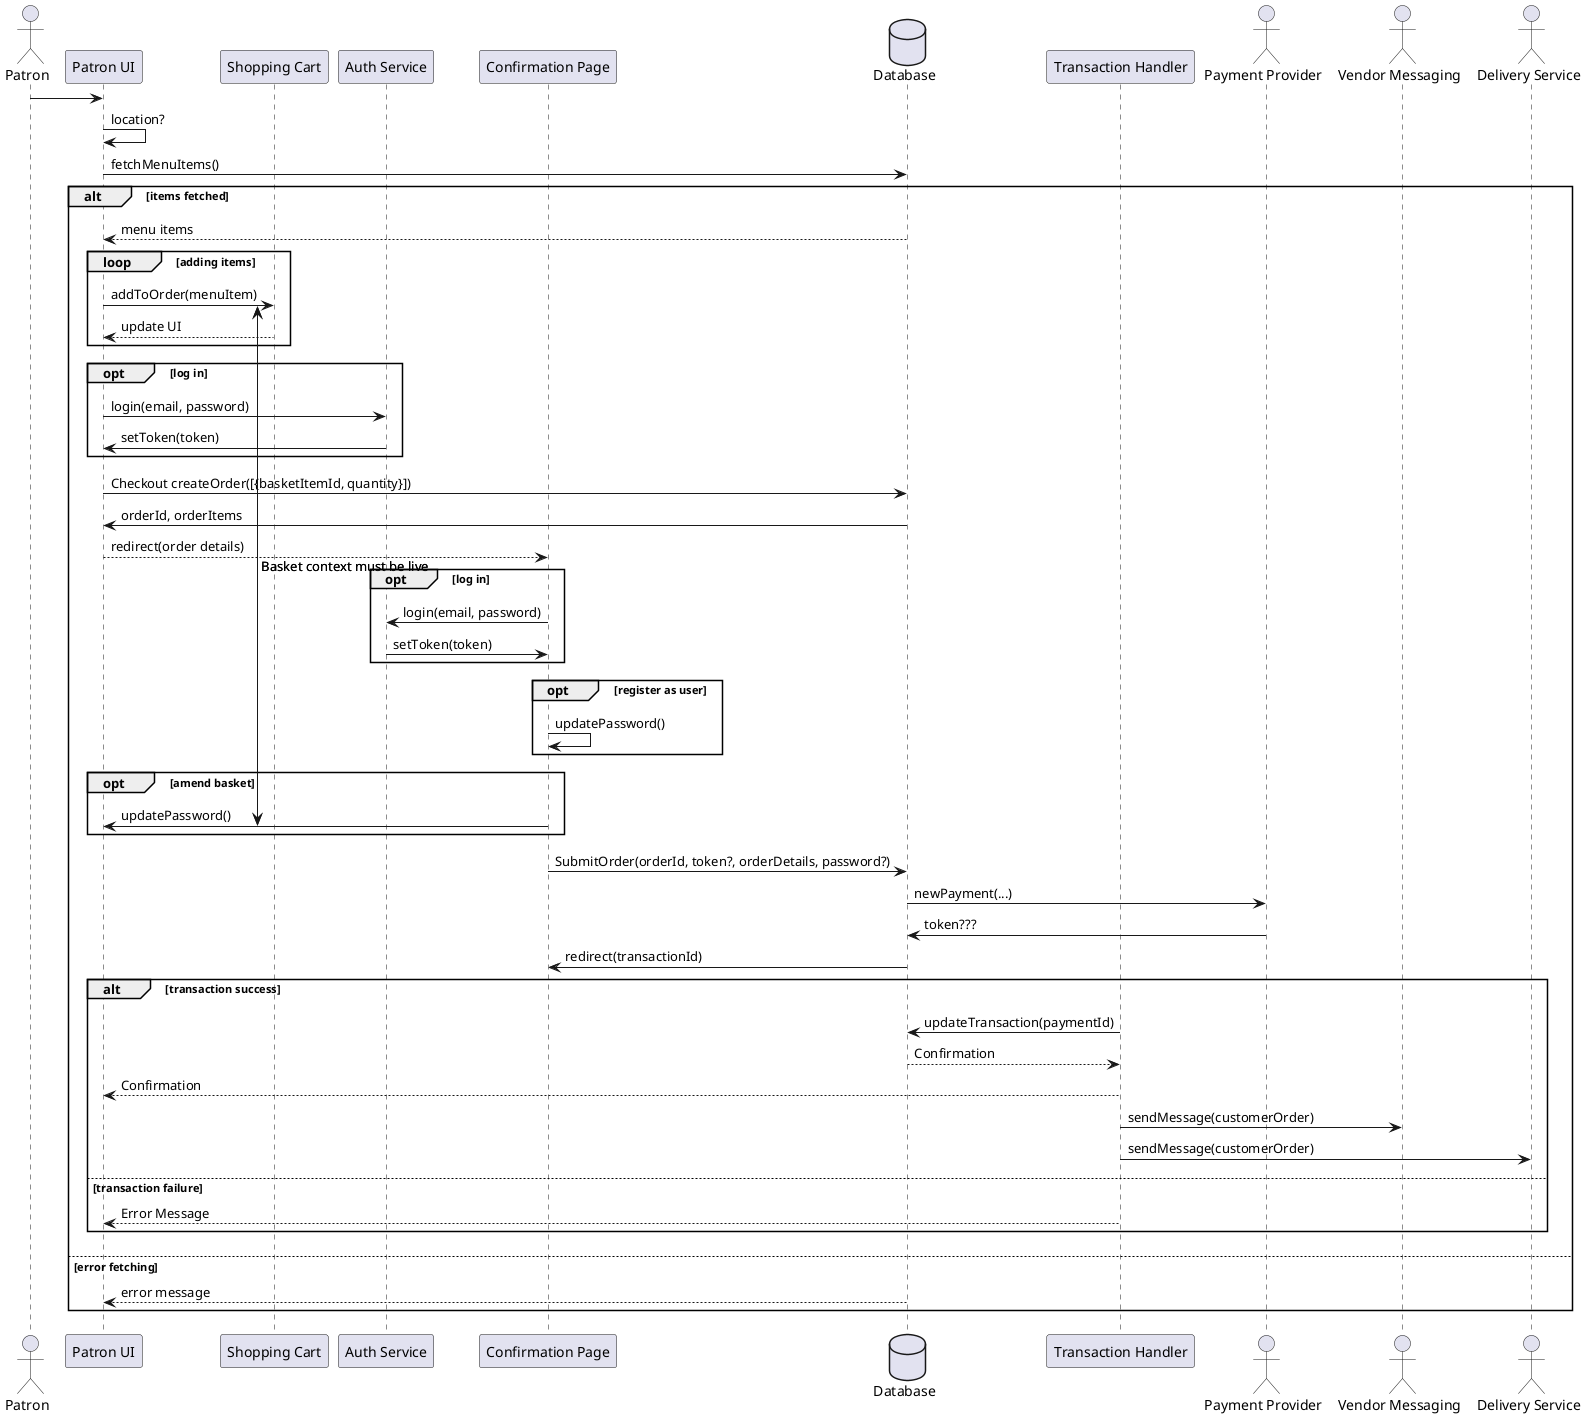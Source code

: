 @startuml
!pragma teoz true

actor Patron
participant "Patron UI"
participant "Shopping Cart"
participant "Auth Service"
participant "Confirmation Page"
database Database
participant "Transaction Handler"
actor "Payment Provider"
actor "Vendor Messaging"
actor "Delivery Service"

Patron -> "Patron UI"
"Patron UI" -> "Patron UI": location?
"Patron UI" -> Database: fetchMenuItems()
alt items fetched
Database --> "Patron UI": menu items
loop adding items
{contextStart} "Patron UI" -> "Shopping Cart": addToOrder(menuItem)
"Shopping Cart" --> "Patron UI": update UI
end
opt log in
"Patron UI" -> "Auth Service": login(email, password)
"Auth Service" -> "Patron UI": setToken(token)
end
"Patron UI" -> Database: Checkout createOrder([{basketItemId, quantity}])
"Database" -> "Patron UI": orderId, orderItems
"Patron UI" --> "Confirmation Page": redirect(order details)
opt log in
"Confirmation Page" -> "Auth Service": login(email, password)
"Auth Service" -> "Confirmation Page": setToken(token)
end
opt register as user
"Confirmation Page" -> "Confirmation Page": updatePassword()
end
opt amend basket
{contextEnd} "Confirmation Page" -> "Patron UI": updatePassword()
end
"Confirmation Page" -> "Database": SubmitOrder(orderId, token?, orderDetails, password?)
{contextStart} <-> {contextEnd} : Basket context must be live
"Database" -> "Payment Provider" : newPayment(...)
"Payment Provider" -> "Database" : token???
"Database" -> "Confirmation Page" : redirect(transactionId)
alt transaction success
"Transaction Handler" -> Database: updateTransaction(paymentId)
Database --> "Transaction Handler": Confirmation
"Transaction Handler" --> "Patron UI": Confirmation
"Transaction Handler" -> "Vendor Messaging": sendMessage(customerOrder)
"Transaction Handler" -> "Delivery Service": sendMessage(customerOrder)
else transaction failure
"Transaction Handler" --> "Patron UI": Error Message
end

else error fetching
Database --> "Patron UI": error message
end

@enduml